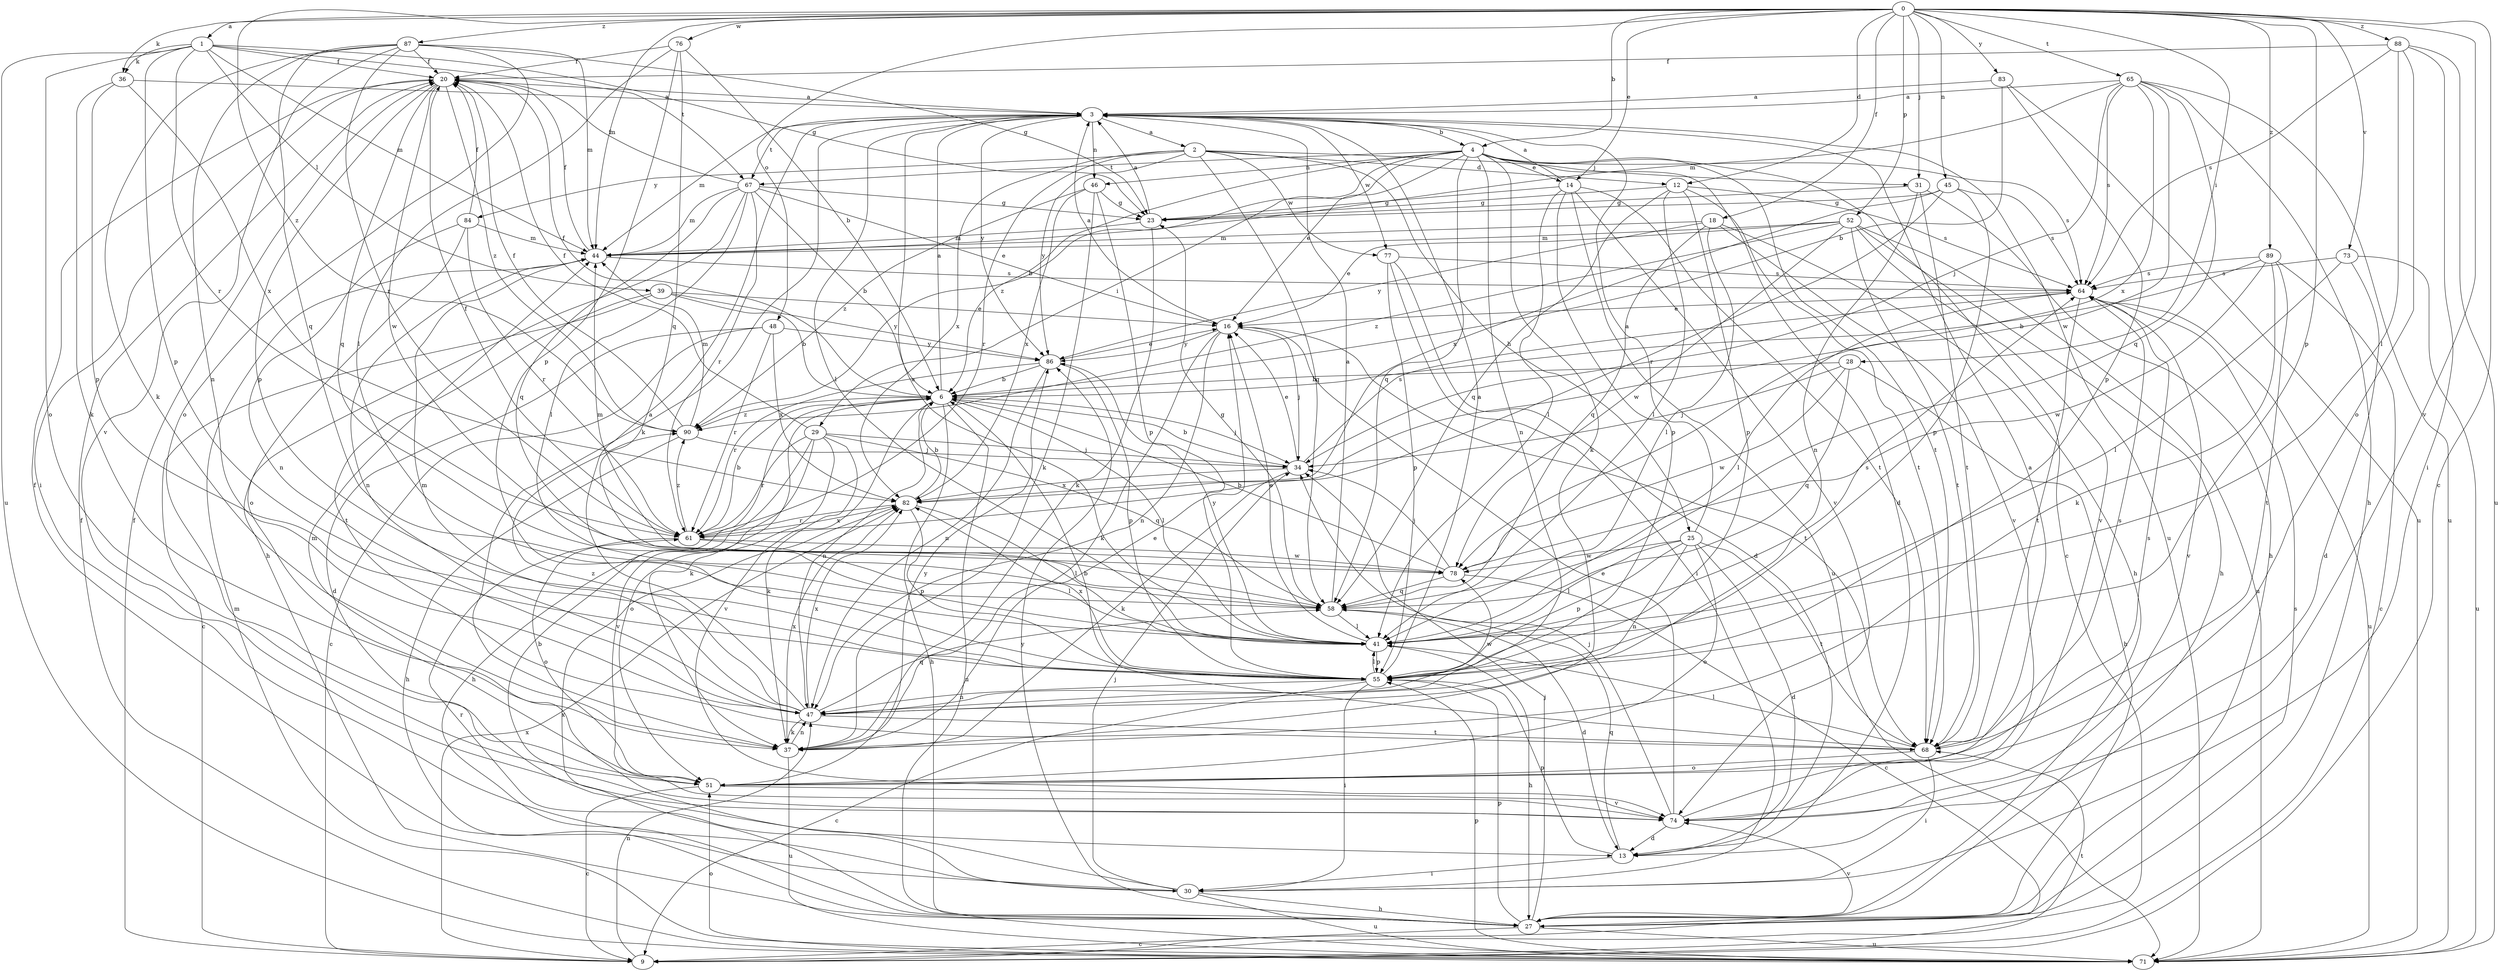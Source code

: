 strict digraph  {
0;
1;
2;
3;
4;
6;
9;
12;
13;
14;
16;
18;
20;
23;
25;
27;
28;
29;
30;
31;
34;
36;
37;
39;
41;
44;
45;
46;
47;
48;
51;
52;
55;
58;
61;
64;
65;
67;
68;
71;
73;
74;
76;
77;
78;
82;
83;
84;
86;
87;
88;
89;
90;
0 -> 1  [label=a];
0 -> 4  [label=b];
0 -> 9  [label=c];
0 -> 12  [label=d];
0 -> 14  [label=e];
0 -> 18  [label=f];
0 -> 28  [label=i];
0 -> 31  [label=j];
0 -> 36  [label=k];
0 -> 44  [label=m];
0 -> 45  [label=n];
0 -> 48  [label=o];
0 -> 52  [label=p];
0 -> 55  [label=p];
0 -> 65  [label=t];
0 -> 73  [label=v];
0 -> 74  [label=v];
0 -> 76  [label=w];
0 -> 83  [label=y];
0 -> 87  [label=z];
0 -> 88  [label=z];
0 -> 89  [label=z];
0 -> 90  [label=z];
1 -> 20  [label=f];
1 -> 23  [label=g];
1 -> 36  [label=k];
1 -> 39  [label=l];
1 -> 44  [label=m];
1 -> 51  [label=o];
1 -> 55  [label=p];
1 -> 61  [label=r];
1 -> 67  [label=t];
1 -> 71  [label=u];
2 -> 12  [label=d];
2 -> 25  [label=h];
2 -> 31  [label=j];
2 -> 58  [label=q];
2 -> 61  [label=r];
2 -> 77  [label=w];
2 -> 82  [label=x];
2 -> 84  [label=y];
2 -> 86  [label=y];
3 -> 2  [label=a];
3 -> 4  [label=b];
3 -> 37  [label=k];
3 -> 41  [label=l];
3 -> 44  [label=m];
3 -> 46  [label=n];
3 -> 67  [label=t];
3 -> 71  [label=u];
3 -> 77  [label=w];
3 -> 86  [label=y];
4 -> 6  [label=b];
4 -> 9  [label=c];
4 -> 13  [label=d];
4 -> 14  [label=e];
4 -> 16  [label=e];
4 -> 29  [label=i];
4 -> 37  [label=k];
4 -> 46  [label=n];
4 -> 47  [label=n];
4 -> 58  [label=q];
4 -> 64  [label=s];
4 -> 67  [label=t];
4 -> 68  [label=t];
4 -> 90  [label=z];
6 -> 3  [label=a];
6 -> 20  [label=f];
6 -> 27  [label=h];
6 -> 34  [label=j];
6 -> 37  [label=k];
6 -> 41  [label=l];
6 -> 47  [label=n];
6 -> 71  [label=u];
6 -> 74  [label=v];
6 -> 90  [label=z];
9 -> 20  [label=f];
9 -> 47  [label=n];
9 -> 68  [label=t];
9 -> 82  [label=x];
12 -> 23  [label=g];
12 -> 41  [label=l];
12 -> 55  [label=p];
12 -> 58  [label=q];
12 -> 64  [label=s];
12 -> 68  [label=t];
13 -> 30  [label=i];
13 -> 55  [label=p];
13 -> 58  [label=q];
14 -> 3  [label=a];
14 -> 23  [label=g];
14 -> 41  [label=l];
14 -> 55  [label=p];
14 -> 68  [label=t];
14 -> 71  [label=u];
14 -> 74  [label=v];
16 -> 3  [label=a];
16 -> 34  [label=j];
16 -> 37  [label=k];
16 -> 47  [label=n];
16 -> 68  [label=t];
16 -> 86  [label=y];
18 -> 27  [label=h];
18 -> 41  [label=l];
18 -> 44  [label=m];
18 -> 58  [label=q];
18 -> 74  [label=v];
18 -> 86  [label=y];
20 -> 3  [label=a];
20 -> 30  [label=i];
20 -> 55  [label=p];
20 -> 58  [label=q];
20 -> 78  [label=w];
20 -> 90  [label=z];
23 -> 3  [label=a];
23 -> 37  [label=k];
23 -> 44  [label=m];
25 -> 3  [label=a];
25 -> 13  [label=d];
25 -> 41  [label=l];
25 -> 47  [label=n];
25 -> 51  [label=o];
25 -> 55  [label=p];
25 -> 68  [label=t];
25 -> 78  [label=w];
27 -> 9  [label=c];
27 -> 34  [label=j];
27 -> 55  [label=p];
27 -> 64  [label=s];
27 -> 71  [label=u];
27 -> 74  [label=v];
27 -> 82  [label=x];
27 -> 86  [label=y];
28 -> 6  [label=b];
28 -> 27  [label=h];
28 -> 34  [label=j];
28 -> 58  [label=q];
28 -> 78  [label=w];
29 -> 20  [label=f];
29 -> 27  [label=h];
29 -> 34  [label=j];
29 -> 37  [label=k];
29 -> 51  [label=o];
29 -> 58  [label=q];
29 -> 61  [label=r];
29 -> 74  [label=v];
30 -> 6  [label=b];
30 -> 20  [label=f];
30 -> 27  [label=h];
30 -> 34  [label=j];
30 -> 61  [label=r];
30 -> 71  [label=u];
31 -> 23  [label=g];
31 -> 27  [label=h];
31 -> 47  [label=n];
31 -> 68  [label=t];
34 -> 6  [label=b];
34 -> 16  [label=e];
34 -> 37  [label=k];
34 -> 64  [label=s];
34 -> 82  [label=x];
36 -> 3  [label=a];
36 -> 37  [label=k];
36 -> 55  [label=p];
36 -> 82  [label=x];
37 -> 16  [label=e];
37 -> 47  [label=n];
37 -> 71  [label=u];
37 -> 82  [label=x];
39 -> 6  [label=b];
39 -> 9  [label=c];
39 -> 16  [label=e];
39 -> 68  [label=t];
39 -> 86  [label=y];
41 -> 3  [label=a];
41 -> 16  [label=e];
41 -> 27  [label=h];
41 -> 55  [label=p];
41 -> 64  [label=s];
41 -> 86  [label=y];
44 -> 20  [label=f];
44 -> 47  [label=n];
44 -> 64  [label=s];
45 -> 23  [label=g];
45 -> 55  [label=p];
45 -> 61  [label=r];
45 -> 64  [label=s];
45 -> 82  [label=x];
46 -> 23  [label=g];
46 -> 37  [label=k];
46 -> 55  [label=p];
46 -> 82  [label=x];
46 -> 90  [label=z];
47 -> 3  [label=a];
47 -> 37  [label=k];
47 -> 44  [label=m];
47 -> 58  [label=q];
47 -> 68  [label=t];
47 -> 78  [label=w];
47 -> 82  [label=x];
47 -> 90  [label=z];
48 -> 9  [label=c];
48 -> 13  [label=d];
48 -> 61  [label=r];
48 -> 82  [label=x];
48 -> 86  [label=y];
51 -> 9  [label=c];
51 -> 64  [label=s];
51 -> 74  [label=v];
51 -> 86  [label=y];
52 -> 16  [label=e];
52 -> 27  [label=h];
52 -> 44  [label=m];
52 -> 68  [label=t];
52 -> 71  [label=u];
52 -> 74  [label=v];
52 -> 78  [label=w];
52 -> 90  [label=z];
55 -> 3  [label=a];
55 -> 9  [label=c];
55 -> 30  [label=i];
55 -> 41  [label=l];
55 -> 47  [label=n];
55 -> 82  [label=x];
58 -> 3  [label=a];
58 -> 13  [label=d];
58 -> 23  [label=g];
58 -> 41  [label=l];
61 -> 6  [label=b];
61 -> 20  [label=f];
61 -> 41  [label=l];
61 -> 51  [label=o];
61 -> 78  [label=w];
61 -> 82  [label=x];
61 -> 90  [label=z];
64 -> 16  [label=e];
64 -> 41  [label=l];
64 -> 68  [label=t];
64 -> 71  [label=u];
64 -> 74  [label=v];
65 -> 3  [label=a];
65 -> 27  [label=h];
65 -> 34  [label=j];
65 -> 44  [label=m];
65 -> 58  [label=q];
65 -> 64  [label=s];
65 -> 71  [label=u];
65 -> 78  [label=w];
65 -> 82  [label=x];
67 -> 6  [label=b];
67 -> 16  [label=e];
67 -> 20  [label=f];
67 -> 23  [label=g];
67 -> 27  [label=h];
67 -> 41  [label=l];
67 -> 44  [label=m];
67 -> 58  [label=q];
67 -> 61  [label=r];
68 -> 6  [label=b];
68 -> 30  [label=i];
68 -> 41  [label=l];
68 -> 51  [label=o];
68 -> 64  [label=s];
71 -> 20  [label=f];
71 -> 44  [label=m];
71 -> 51  [label=o];
71 -> 55  [label=p];
73 -> 13  [label=d];
73 -> 41  [label=l];
73 -> 64  [label=s];
73 -> 71  [label=u];
74 -> 3  [label=a];
74 -> 13  [label=d];
74 -> 16  [label=e];
74 -> 34  [label=j];
74 -> 44  [label=m];
76 -> 6  [label=b];
76 -> 20  [label=f];
76 -> 41  [label=l];
76 -> 55  [label=p];
76 -> 58  [label=q];
77 -> 13  [label=d];
77 -> 30  [label=i];
77 -> 55  [label=p];
77 -> 64  [label=s];
78 -> 6  [label=b];
78 -> 9  [label=c];
78 -> 34  [label=j];
78 -> 44  [label=m];
78 -> 58  [label=q];
82 -> 6  [label=b];
82 -> 41  [label=l];
82 -> 55  [label=p];
82 -> 61  [label=r];
83 -> 3  [label=a];
83 -> 6  [label=b];
83 -> 55  [label=p];
83 -> 71  [label=u];
84 -> 20  [label=f];
84 -> 44  [label=m];
84 -> 47  [label=n];
84 -> 51  [label=o];
84 -> 61  [label=r];
86 -> 6  [label=b];
86 -> 16  [label=e];
86 -> 47  [label=n];
86 -> 55  [label=p];
86 -> 61  [label=r];
87 -> 20  [label=f];
87 -> 23  [label=g];
87 -> 37  [label=k];
87 -> 44  [label=m];
87 -> 47  [label=n];
87 -> 51  [label=o];
87 -> 58  [label=q];
87 -> 61  [label=r];
87 -> 74  [label=v];
88 -> 20  [label=f];
88 -> 30  [label=i];
88 -> 41  [label=l];
88 -> 51  [label=o];
88 -> 64  [label=s];
88 -> 71  [label=u];
89 -> 6  [label=b];
89 -> 9  [label=c];
89 -> 37  [label=k];
89 -> 64  [label=s];
89 -> 68  [label=t];
89 -> 78  [label=w];
90 -> 20  [label=f];
90 -> 27  [label=h];
90 -> 34  [label=j];
90 -> 44  [label=m];
}
